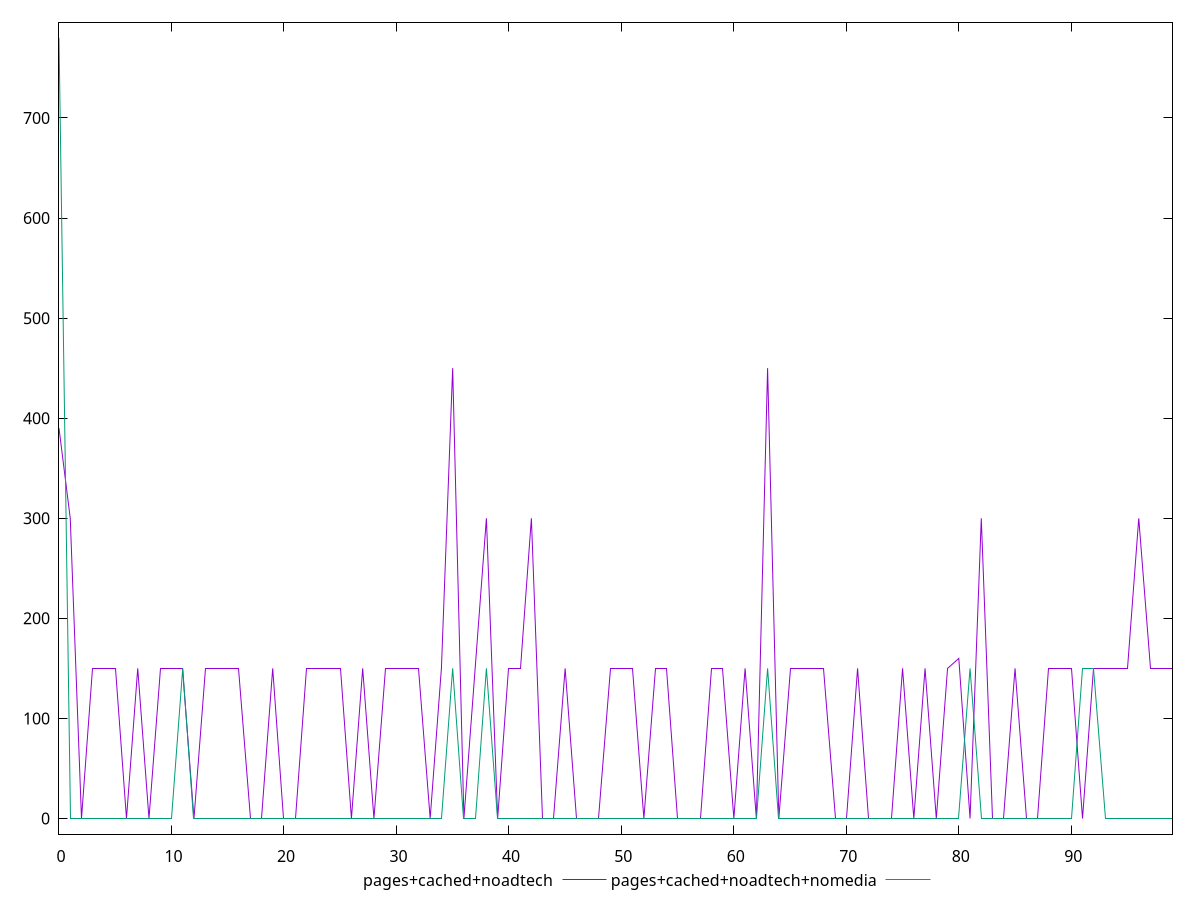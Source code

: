 reset

$pagesCachedNoadtech <<EOF
0 390
1 300
2 0
3 150
4 150
5 150
6 0
7 150
8 0
9 150
10 150
11 150
12 0
13 150
14 150
15 150
16 150
17 0
18 0
19 150
20 0
21 0
22 150
23 150
24 150
25 150
26 0
27 150
28 0
29 150
30 150
31 150
32 150
33 0
34 150
35 450
36 0
37 150
38 300
39 0
40 150
41 150
42 300
43 0
44 0
45 150
46 0
47 0
48 0
49 150
50 150
51 150
52 0
53 150
54 150
55 0
56 0
57 0
58 150
59 150
60 0
61 150
62 0
63 450
64 0
65 150
66 150
67 150
68 150
69 0
70 0
71 150
72 0
73 0
74 0
75 150
76 0
77 150
78 0
79 150
80 160
81 0
82 300
83 0
84 0
85 150
86 0
87 0
88 150
89 150
90 150
91 0
92 150
93 150
94 150
95 150
96 300
97 150
98 150
99 150
EOF

$pagesCachedNoadtechNomedia <<EOF
0 780
1 0
2 0
3 0
4 0
5 0
6 0
7 0
8 0
9 0
10 0
11 150
12 0
13 0
14 0
15 0
16 0
17 0
18 0
19 0
20 0
21 0
22 0
23 0
24 0
25 0
26 0
27 0
28 0
29 0
30 0
31 0
32 0
33 0
34 0
35 150
36 0
37 0
38 150
39 0
40 0
41 0
42 0
43 0
44 0
45 0
46 0
47 0
48 0
49 0
50 0
51 0
52 0
53 0
54 0
55 0
56 0
57 0
58 0
59 0
60 0
61 0
62 0
63 150
64 0
65 0
66 0
67 0
68 0
69 0
70 0
71 0
72 0
73 0
74 0
75 0
76 0
77 0
78 0
79 0
80 0
81 150
82 0
83 0
84 0
85 0
86 0
87 0
88 0
89 0
90 0
91 150
92 150
93 0
94 0
95 0
96 0
97 0
98 0
99 0
EOF

set key outside below
set xrange [0:99]
set yrange [-15.6:795.6]
set trange [-15.6:795.6]
set terminal svg size 640, 520 enhanced background rgb 'white'
set output "report_00019_2021-02-10T18-14-37.922Z//uses-http2/comparison/line/2_vs_3.svg"

plot $pagesCachedNoadtech title "pages+cached+noadtech" with line, \
     $pagesCachedNoadtechNomedia title "pages+cached+noadtech+nomedia" with line

reset

